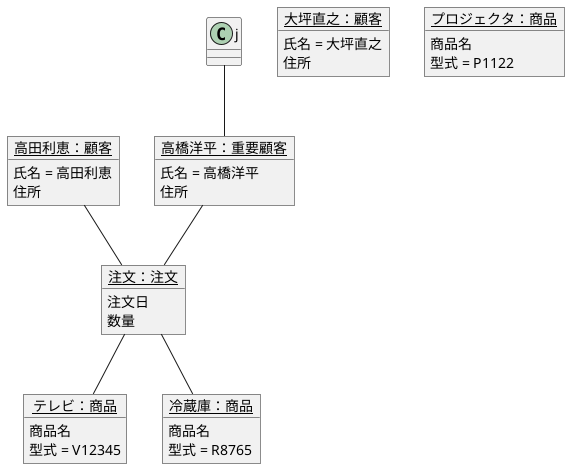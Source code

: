@startuml  
object "<u>高橋洋平：重要顧客</u>" as k1{
氏名 = 高橋洋平
住所
}
object "<u>高田利恵：顧客</u>" as k2{
氏名 = 高田利恵
住所
}
object "<u>大坪直之：顧客</u>" as k3{
氏名 = 大坪直之
住所
}
object "<u>テレビ：商品</u>" as s1{
商品名
型式 = V12345
}
object "<u>冷蔵庫：商品</u>" as s2{
商品名
型式 = R8765
}
object "<u>プロジェクタ：商品</u>" as s3{
商品名
型式 = P1122
}
object "<u>注文：注文</u>" as t1{
注文日
数量
}
j -- k1
k1 -- t1
k2 -- t1
t1 -- s1
t1 -- s2
@enduml